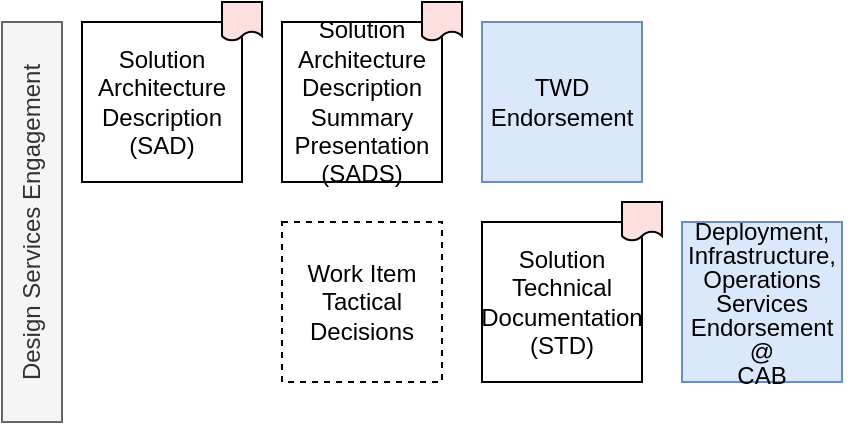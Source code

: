 <mxfile version="18.0.2" type="google"><diagram id="MP2QOA1r0MiDz1kL7_ad" name="ITC/SPA Deliverables"><mxGraphModel grid="1" page="1" gridSize="10" guides="1" tooltips="1" connect="1" arrows="1" fold="1" pageScale="1" pageWidth="827" pageHeight="1169" math="0" shadow="0"><root><mxCell id="t9j9DT_kdPvLt3fdQwGu-0"/><mxCell id="t9j9DT_kdPvLt3fdQwGu-1" parent="t9j9DT_kdPvLt3fdQwGu-0"/><mxCell id="t9j9DT_kdPvLt3fdQwGu-2" value="Solution Architecture Description (SAD)" style="rounded=0;whiteSpace=wrap;html=1;" vertex="1" parent="t9j9DT_kdPvLt3fdQwGu-1"><mxGeometry x="160" y="120" width="80" height="80" as="geometry"/></mxCell><mxCell id="t9j9DT_kdPvLt3fdQwGu-3" value="Solution Architecture Description&lt;br&gt;Summary&lt;br&gt;Presentation (SADS)" style="rounded=0;whiteSpace=wrap;html=1;" vertex="1" parent="t9j9DT_kdPvLt3fdQwGu-1"><mxGeometry x="260" y="120" width="80" height="80" as="geometry"/></mxCell><mxCell id="t9j9DT_kdPvLt3fdQwGu-4" value="Solution Technical Documentation (STD)" style="rounded=0;whiteSpace=wrap;html=1;" vertex="1" parent="t9j9DT_kdPvLt3fdQwGu-1"><mxGeometry x="360" y="220" width="80" height="80" as="geometry"/></mxCell><mxCell id="t9j9DT_kdPvLt3fdQwGu-5" value="TWD Endorsement" style="rounded=0;whiteSpace=wrap;html=1;fillColor=#dae8fc;strokeColor=#6c8ebf;" vertex="1" parent="t9j9DT_kdPvLt3fdQwGu-1"><mxGeometry x="360" y="120" width="80" height="80" as="geometry"/></mxCell><mxCell id="t9j9DT_kdPvLt3fdQwGu-6" value="&lt;p style=&quot;line-height: 100%&quot;&gt;Deployment, Infrastructure, Operations Services Endorsement&lt;br&gt;@ &lt;br&gt;CAB&lt;/p&gt;" style="rounded=0;whiteSpace=wrap;html=1;fillColor=#dae8fc;strokeColor=#6c8ebf;" vertex="1" parent="t9j9DT_kdPvLt3fdQwGu-1"><mxGeometry x="460" y="220" width="80" height="80" as="geometry"/></mxCell><mxCell id="t9j9DT_kdPvLt3fdQwGu-7" value="" style="shape=image;html=1;verticalAlign=top;verticalLabelPosition=bottom;labelBackgroundColor=#ffffff;imageAspect=0;aspect=fixed;image=https://cdn0.iconfinder.com/data/icons/small-n-flat/24/678134-sign-check-128.png" vertex="1" parent="t9j9DT_kdPvLt3fdQwGu-1"><mxGeometry x="430" y="110" width="20" height="20" as="geometry"/></mxCell><mxCell id="t9j9DT_kdPvLt3fdQwGu-8" value="" style="shape=image;html=1;verticalAlign=top;verticalLabelPosition=bottom;labelBackgroundColor=#ffffff;imageAspect=0;aspect=fixed;image=https://cdn0.iconfinder.com/data/icons/small-n-flat/24/678134-sign-check-128.png" vertex="1" parent="t9j9DT_kdPvLt3fdQwGu-1"><mxGeometry x="530" y="210" width="20" height="20" as="geometry"/></mxCell><mxCell id="t9j9DT_kdPvLt3fdQwGu-9" value="" style="html=1;outlineConnect=0;whiteSpace=wrap;fillColor=#ffe0e0;shape=mxgraph.archimate.representation" vertex="1" parent="t9j9DT_kdPvLt3fdQwGu-1"><mxGeometry x="230" y="110" width="20" height="20" as="geometry"/></mxCell><mxCell id="t9j9DT_kdPvLt3fdQwGu-10" value="" style="html=1;outlineConnect=0;whiteSpace=wrap;fillColor=#ffe0e0;shape=mxgraph.archimate.representation" vertex="1" parent="t9j9DT_kdPvLt3fdQwGu-1"><mxGeometry x="330" y="110" width="20" height="20" as="geometry"/></mxCell><mxCell id="t9j9DT_kdPvLt3fdQwGu-11" value="" style="html=1;outlineConnect=0;whiteSpace=wrap;fillColor=#ffe0e0;shape=mxgraph.archimate.representation" vertex="1" parent="t9j9DT_kdPvLt3fdQwGu-1"><mxGeometry x="430" y="210" width="20" height="20" as="geometry"/></mxCell><mxCell id="t9j9DT_kdPvLt3fdQwGu-12" value="Work Item Tactical Decisions" style="rounded=0;whiteSpace=wrap;html=1;dashed=1;" vertex="1" parent="t9j9DT_kdPvLt3fdQwGu-1"><mxGeometry x="260" y="220" width="80" height="80" as="geometry"/></mxCell><mxCell id="t9j9DT_kdPvLt3fdQwGu-13" value="Design Services Engagement" style="rounded=0;whiteSpace=wrap;html=1;horizontal=0;fillColor=#f5f5f5;strokeColor=#666666;fontColor=#333333;" vertex="1" parent="t9j9DT_kdPvLt3fdQwGu-1"><mxGeometry x="120" y="120" width="30" height="200" as="geometry"/></mxCell></root></mxGraphModel></diagram></mxfile>